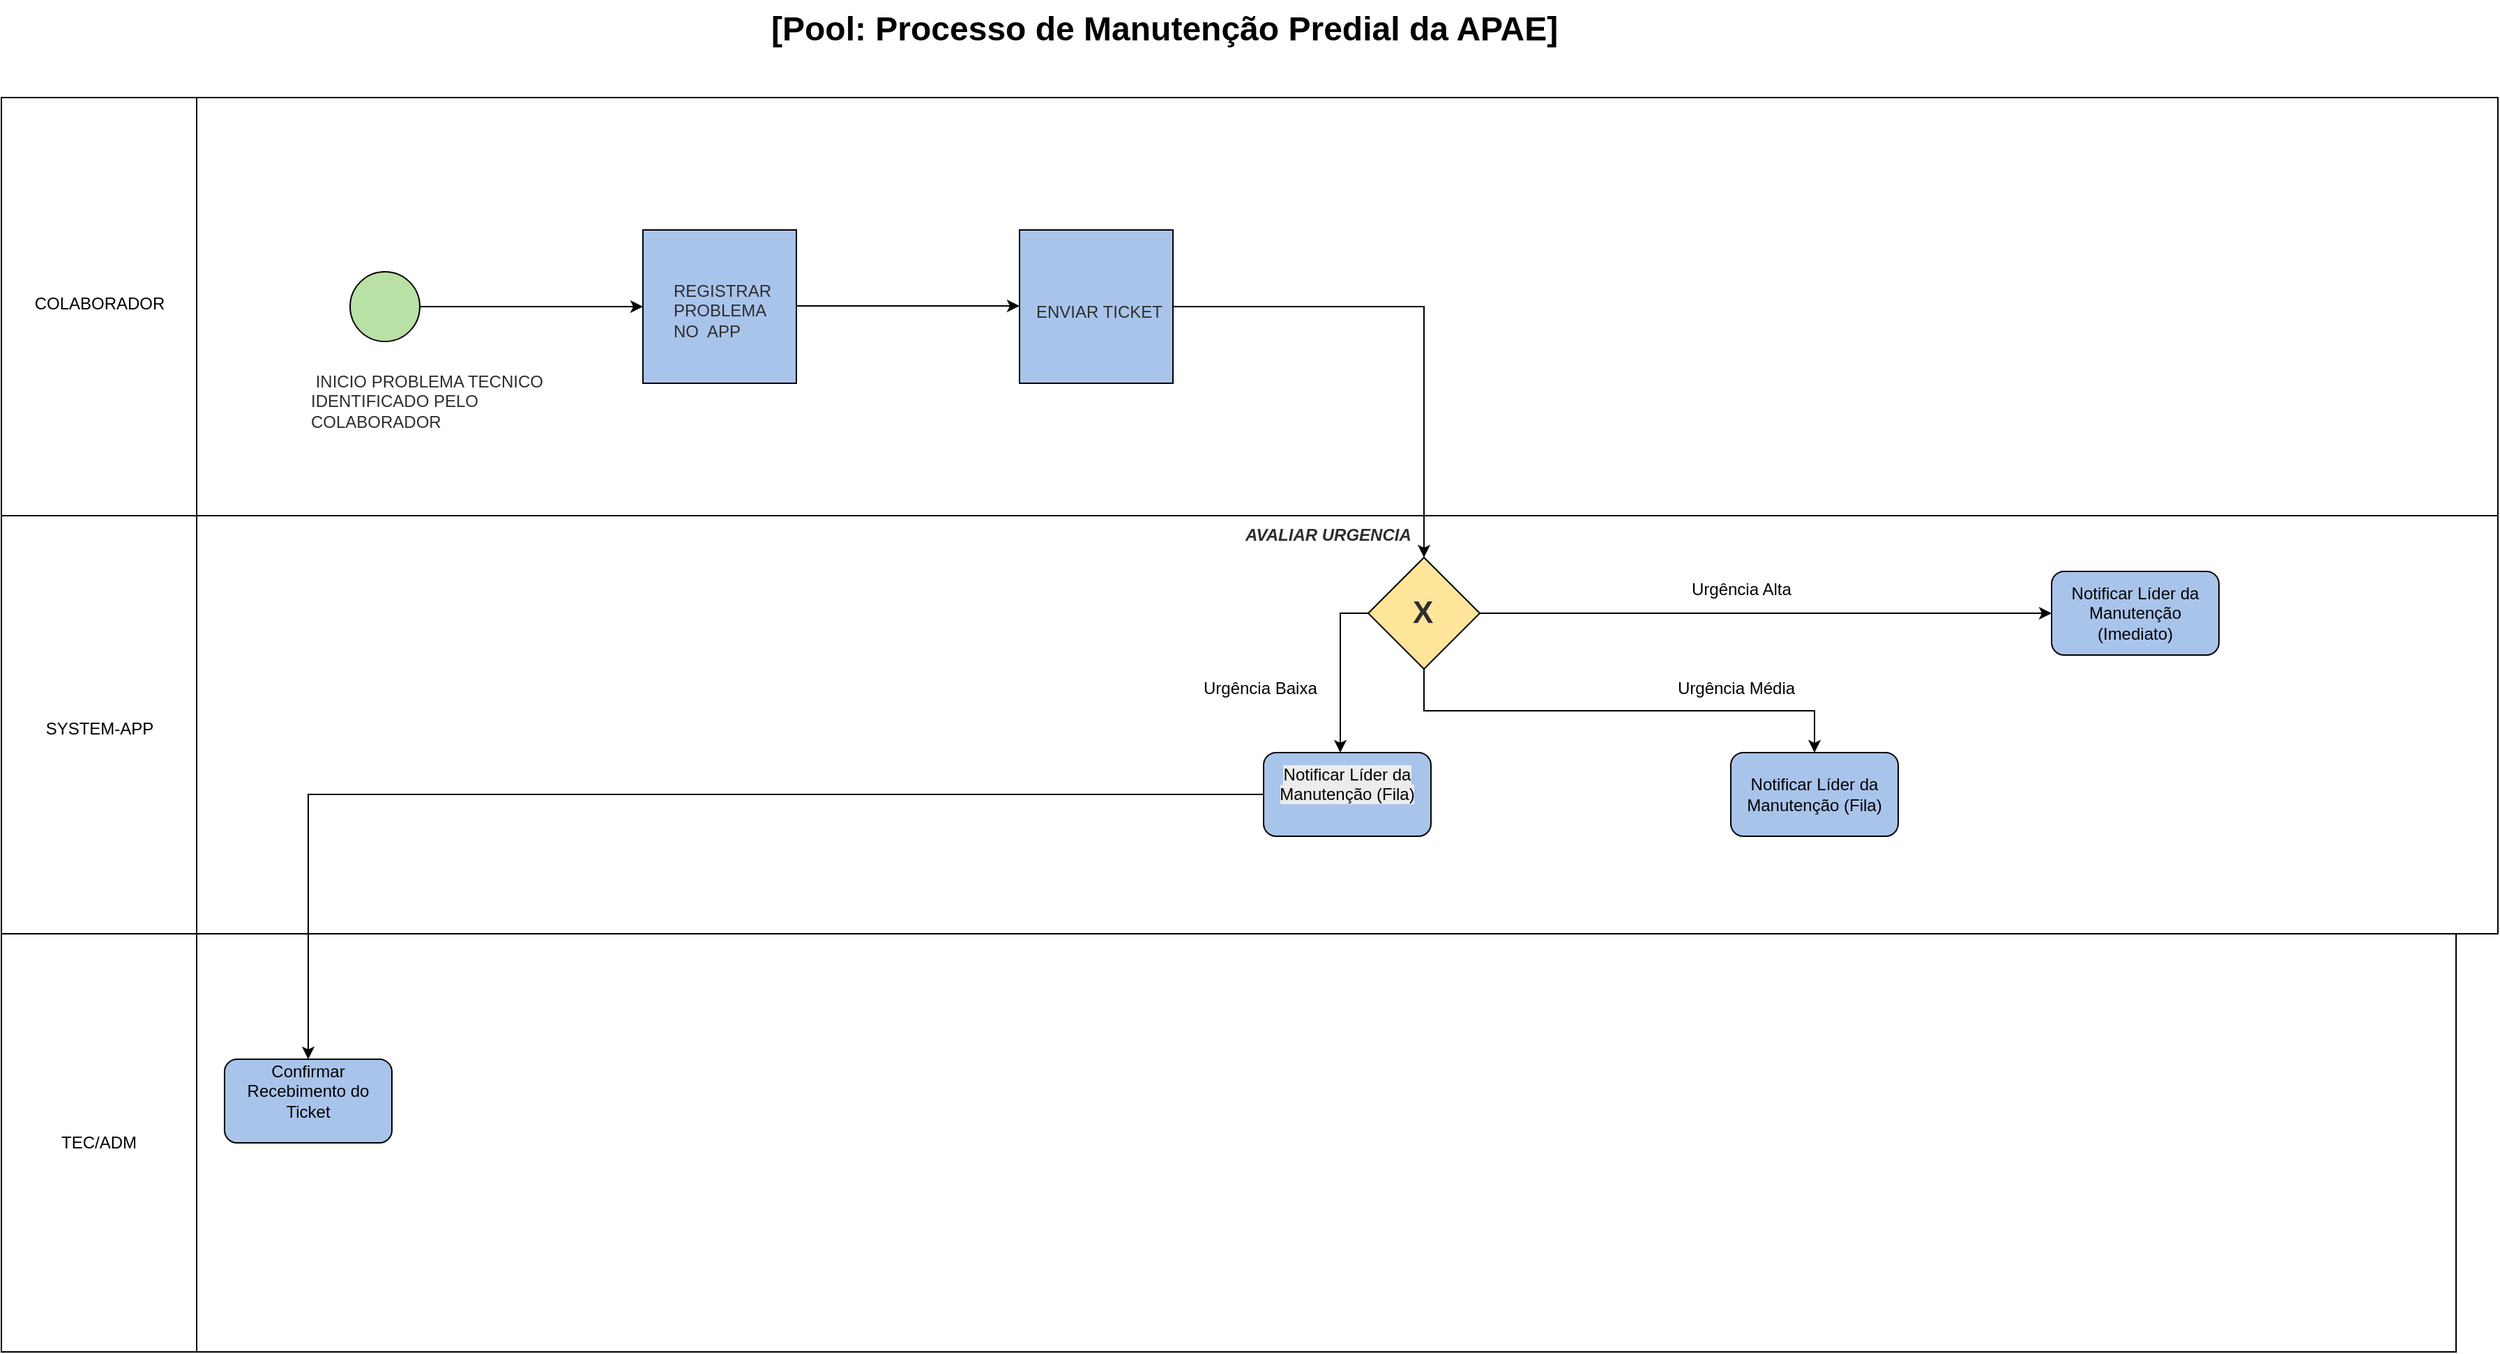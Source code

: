 <mxfile version="26.2.5">
  <diagram name="Page-1" id="2a216829-ef6e-dabb-86c1-c78162f3ba2b">
    <mxGraphModel dx="1428" dy="761" grid="1" gridSize="10" guides="1" tooltips="1" connect="1" arrows="1" fold="1" page="1" pageScale="1" pageWidth="850" pageHeight="1100" background="none" math="0" shadow="0">
      <root>
        <mxCell id="0" />
        <mxCell id="1" parent="0" />
        <mxCell id="DDrz1xS-YMQtESWOBfK_-34" value="" style="rounded=0;whiteSpace=wrap;html=1;" parent="1" vertex="1">
          <mxGeometry x="120" y="740" width="1650" height="300" as="geometry" />
        </mxCell>
        <mxCell id="DDrz1xS-YMQtESWOBfK_-35" value="TEC/ADM" style="rounded=0;whiteSpace=wrap;html=1;" parent="1" vertex="1">
          <mxGeometry x="10" y="740" width="140" height="300" as="geometry" />
        </mxCell>
        <mxCell id="DDrz1xS-YMQtESWOBfK_-33" value="" style="rounded=0;whiteSpace=wrap;html=1;" parent="1" vertex="1">
          <mxGeometry x="150" y="440" width="1650" height="300" as="geometry" />
        </mxCell>
        <mxCell id="DDrz1xS-YMQtESWOBfK_-31" value="" style="rounded=0;whiteSpace=wrap;html=1;" parent="1" vertex="1">
          <mxGeometry x="10" y="440" width="140" height="300" as="geometry" />
        </mxCell>
        <mxCell id="DDrz1xS-YMQtESWOBfK_-30" value="" style="rounded=0;whiteSpace=wrap;html=1;" parent="1" vertex="1">
          <mxGeometry x="150" y="140" width="1650" height="300" as="geometry" />
        </mxCell>
        <mxCell id="DDrz1xS-YMQtESWOBfK_-29" value="" style="rounded=0;whiteSpace=wrap;html=1;" parent="1" vertex="1">
          <mxGeometry x="10" y="140" width="140" height="300" as="geometry" />
        </mxCell>
        <mxCell id="7a84cebc1def654-1" value="" style="shape=mxgraph.bpmn.shape;html=1;verticalLabelPosition=bottom;labelBackgroundColor=#ffffff;verticalAlign=top;perimeter=ellipsePerimeter;outline=standard;symbol=general;fillColor=#B9E0A5;" parent="1" vertex="1">
          <mxGeometry x="260" y="265" width="50" height="50" as="geometry" />
        </mxCell>
        <mxCell id="7a84cebc1def654-36" style="edgeStyle=orthogonalEdgeStyle;rounded=0;html=1;jettySize=auto;orthogonalLoop=1;" parent="1" source="7a84cebc1def654-1" edge="1">
          <mxGeometry relative="1" as="geometry">
            <mxPoint x="470" y="290" as="targetPoint" />
          </mxGeometry>
        </mxCell>
        <mxCell id="DDrz1xS-YMQtESWOBfK_-1" value="&lt;font color=&quot;#2e2e2e&quot;&gt;&lt;span&gt;&amp;nbsp;INICIO PROBLEMA TECNICO IDENTIFICADO PELO COLABORADOR&lt;/span&gt;&lt;/font&gt;" style="text;whiteSpace=wrap;html=1;align=left;" parent="1" vertex="1">
          <mxGeometry x="230" y="330" width="170" height="90" as="geometry" />
        </mxCell>
        <mxCell id="DDrz1xS-YMQtESWOBfK_-2" value="" style="whiteSpace=wrap;html=1;aspect=fixed;fillColor=#A9C4EB;" parent="1" vertex="1">
          <mxGeometry x="470" y="235" width="110" height="110" as="geometry" />
        </mxCell>
        <mxCell id="DDrz1xS-YMQtESWOBfK_-3" value="&lt;font color=&quot;#2e2e2e&quot;&gt;&lt;span&gt;REGISTRAR&amp;nbsp;&lt;/span&gt;&lt;/font&gt;&lt;div&gt;&lt;font color=&quot;#2e2e2e&quot;&gt;&lt;span&gt;PROBLEMA&lt;/span&gt;&lt;/font&gt;&lt;/div&gt;&lt;div&gt;&lt;font color=&quot;#2e2e2e&quot;&gt;&lt;span&gt;NO&amp;nbsp; APP&lt;/span&gt;&lt;/font&gt;&lt;/div&gt;" style="text;whiteSpace=wrap;html=1;" parent="1" vertex="1">
          <mxGeometry x="490" y="265" width="100" height="77.5" as="geometry" />
        </mxCell>
        <mxCell id="DDrz1xS-YMQtESWOBfK_-4" style="edgeStyle=orthogonalEdgeStyle;rounded=0;html=1;jettySize=auto;orthogonalLoop=1;" parent="1" edge="1">
          <mxGeometry relative="1" as="geometry">
            <mxPoint x="580" y="289.5" as="sourcePoint" />
            <mxPoint x="740" y="289.5" as="targetPoint" />
          </mxGeometry>
        </mxCell>
        <mxCell id="DDrz1xS-YMQtESWOBfK_-37" style="edgeStyle=orthogonalEdgeStyle;rounded=0;orthogonalLoop=1;jettySize=auto;html=1;" parent="1" source="DDrz1xS-YMQtESWOBfK_-5" target="DDrz1xS-YMQtESWOBfK_-8" edge="1">
          <mxGeometry relative="1" as="geometry" />
        </mxCell>
        <mxCell id="DDrz1xS-YMQtESWOBfK_-5" value="" style="whiteSpace=wrap;html=1;aspect=fixed;fillColor=#A9C4EB;" parent="1" vertex="1">
          <mxGeometry x="740" y="235" width="110" height="110" as="geometry" />
        </mxCell>
        <mxCell id="DDrz1xS-YMQtESWOBfK_-6" value="&lt;font color=&quot;#2e2e2e&quot;&gt;ENVIAR TICKET&lt;/font&gt;&lt;div&gt;&lt;font color=&quot;#2e2e2e&quot;&gt;&lt;br&gt;&lt;/font&gt;&lt;/div&gt;" style="text;whiteSpace=wrap;html=1;" parent="1" vertex="1">
          <mxGeometry x="750" y="280" width="100" height="77.5" as="geometry" />
        </mxCell>
        <mxCell id="DDrz1xS-YMQtESWOBfK_-24" value="" style="edgeStyle=orthogonalEdgeStyle;rounded=0;orthogonalLoop=1;jettySize=auto;html=1;" parent="1" source="DDrz1xS-YMQtESWOBfK_-8" target="DDrz1xS-YMQtESWOBfK_-23" edge="1">
          <mxGeometry relative="1" as="geometry" />
        </mxCell>
        <mxCell id="DDrz1xS-YMQtESWOBfK_-45" value="" style="edgeStyle=orthogonalEdgeStyle;rounded=0;orthogonalLoop=1;jettySize=auto;html=1;" parent="1" source="DDrz1xS-YMQtESWOBfK_-8" target="DDrz1xS-YMQtESWOBfK_-44" edge="1">
          <mxGeometry relative="1" as="geometry">
            <Array as="points">
              <mxPoint x="1030" y="580" />
            </Array>
          </mxGeometry>
        </mxCell>
        <mxCell id="DDrz1xS-YMQtESWOBfK_-51" value="" style="edgeStyle=orthogonalEdgeStyle;rounded=0;orthogonalLoop=1;jettySize=auto;html=1;" parent="1" source="DDrz1xS-YMQtESWOBfK_-8" target="DDrz1xS-YMQtESWOBfK_-50" edge="1">
          <mxGeometry relative="1" as="geometry">
            <Array as="points">
              <mxPoint x="970" y="510" />
            </Array>
          </mxGeometry>
        </mxCell>
        <mxCell id="DDrz1xS-YMQtESWOBfK_-8" value="" style="rhombus;whiteSpace=wrap;html=1;fillColor=#FFE599;" parent="1" vertex="1">
          <mxGeometry x="990" y="470" width="80" height="80" as="geometry" />
        </mxCell>
        <mxCell id="DDrz1xS-YMQtESWOBfK_-9" value="&lt;div&gt;&lt;b style=&quot;color: light-dark(rgb(46, 46, 46), rgb(198, 198, 198)); background-color: transparent;&quot;&gt;&lt;font style=&quot;font-size: 22px;&quot;&gt;X&lt;/font&gt;&lt;/b&gt;&lt;/div&gt;" style="text;whiteSpace=wrap;html=1;" parent="1" vertex="1">
          <mxGeometry x="1020" y="490" width="30" height="17.5" as="geometry" />
        </mxCell>
        <mxCell id="DDrz1xS-YMQtESWOBfK_-16" value="&lt;font color=&quot;#2e2e2e&quot;&gt;&lt;b&gt;&lt;i&gt;AVALIAR URGENCIA&lt;/i&gt;&lt;/b&gt;&lt;/font&gt;" style="text;whiteSpace=wrap;html=1;" parent="1" vertex="1">
          <mxGeometry x="900" y="440" width="200" height="35" as="geometry" />
        </mxCell>
        <mxCell id="DDrz1xS-YMQtESWOBfK_-23" value="&lt;div&gt;Notificar Líder da Manutenção (Imediato)&lt;/div&gt;" style="rounded=1;whiteSpace=wrap;html=1;fillColor=#A9C4EB;" parent="1" vertex="1">
          <mxGeometry x="1480" y="480" width="120" height="60" as="geometry" />
        </mxCell>
        <mxCell id="DDrz1xS-YMQtESWOBfK_-25" value="&lt;div&gt;Urgência Alta&lt;/div&gt;" style="text;whiteSpace=wrap;html=1;" parent="1" vertex="1">
          <mxGeometry x="1220" y="478.75" width="100" height="40" as="geometry" />
        </mxCell>
        <mxCell id="DDrz1xS-YMQtESWOBfK_-27" value="COLABORADOR&lt;div&gt;&lt;br&gt;&lt;/div&gt;" style="text;html=1;align=center;verticalAlign=middle;resizable=0;points=[];autosize=1;strokeColor=none;fillColor=none;" parent="1" vertex="1">
          <mxGeometry x="20" y="275" width="120" height="40" as="geometry" />
        </mxCell>
        <mxCell id="DDrz1xS-YMQtESWOBfK_-28" value="SYSTEM-APP&lt;div&gt;&lt;br&gt;&lt;/div&gt;" style="text;html=1;align=center;verticalAlign=middle;resizable=0;points=[];autosize=1;strokeColor=none;fillColor=none;" parent="1" vertex="1">
          <mxGeometry x="30" y="580" width="100" height="40" as="geometry" />
        </mxCell>
        <mxCell id="DDrz1xS-YMQtESWOBfK_-38" value="&lt;div&gt;&lt;b&gt;&lt;font style=&quot;font-size: 24px;&quot;&gt;[Pool: Processo de Manutenção Predial da APAE]&lt;/font&gt;&lt;/b&gt;&lt;br&gt;&lt;/div&gt;" style="text;whiteSpace=wrap;html=1;" parent="1" vertex="1">
          <mxGeometry x="560" y="70" width="650" height="40" as="geometry" />
        </mxCell>
        <mxCell id="DDrz1xS-YMQtESWOBfK_-44" value="&lt;div&gt;Notificar Líder da Manutenção (Fila)&lt;/div&gt;" style="rounded=1;whiteSpace=wrap;html=1;fillColor=#A9C4EB;" parent="1" vertex="1">
          <mxGeometry x="1250" y="610" width="120" height="60" as="geometry" />
        </mxCell>
        <mxCell id="DDrz1xS-YMQtESWOBfK_-49" value="&lt;div&gt;Urgência Média&lt;/div&gt;" style="text;whiteSpace=wrap;html=1;" parent="1" vertex="1">
          <mxGeometry x="1210" y="550" width="100" height="40" as="geometry" />
        </mxCell>
        <mxCell id="DDrz1xS-YMQtESWOBfK_-60" value="" style="edgeStyle=orthogonalEdgeStyle;rounded=0;orthogonalLoop=1;jettySize=auto;html=1;" parent="1" source="DDrz1xS-YMQtESWOBfK_-50" target="DDrz1xS-YMQtESWOBfK_-59" edge="1">
          <mxGeometry relative="1" as="geometry" />
        </mxCell>
        <mxCell id="DDrz1xS-YMQtESWOBfK_-50" value="&#xa;&lt;span style=&quot;color: rgb(0, 0, 0); font-family: Helvetica; font-size: 12px; font-style: normal; font-variant-ligatures: normal; font-variant-caps: normal; font-weight: 400; letter-spacing: normal; orphans: 2; text-align: center; text-indent: 0px; text-transform: none; widows: 2; word-spacing: 0px; -webkit-text-stroke-width: 0px; white-space: normal; background-color: rgb(236, 236, 236); text-decoration-thickness: initial; text-decoration-style: initial; text-decoration-color: initial; display: inline !important; float: none;&quot;&gt;Notificar Líder da Manutenção (Fila)&lt;/span&gt;&#xa;&#xa;" style="rounded=1;whiteSpace=wrap;html=1;fillColor=#A9C4EB;" parent="1" vertex="1">
          <mxGeometry x="915" y="610" width="120" height="60" as="geometry" />
        </mxCell>
        <mxCell id="DDrz1xS-YMQtESWOBfK_-52" value="&lt;div&gt;Urgência Baixa&lt;/div&gt;" style="text;whiteSpace=wrap;html=1;" parent="1" vertex="1">
          <mxGeometry x="870" y="550" width="100" height="40" as="geometry" />
        </mxCell>
        <mxCell id="DDrz1xS-YMQtESWOBfK_-59" value="&#xa;&lt;div&gt;Confirmar Recebimento do Ticket&lt;/div&gt;&#xa;&#xa;" style="whiteSpace=wrap;html=1;fillColor=#A9C4EB;rounded=1;" parent="1" vertex="1">
          <mxGeometry x="170" y="830" width="120" height="60" as="geometry" />
        </mxCell>
      </root>
    </mxGraphModel>
  </diagram>
</mxfile>
